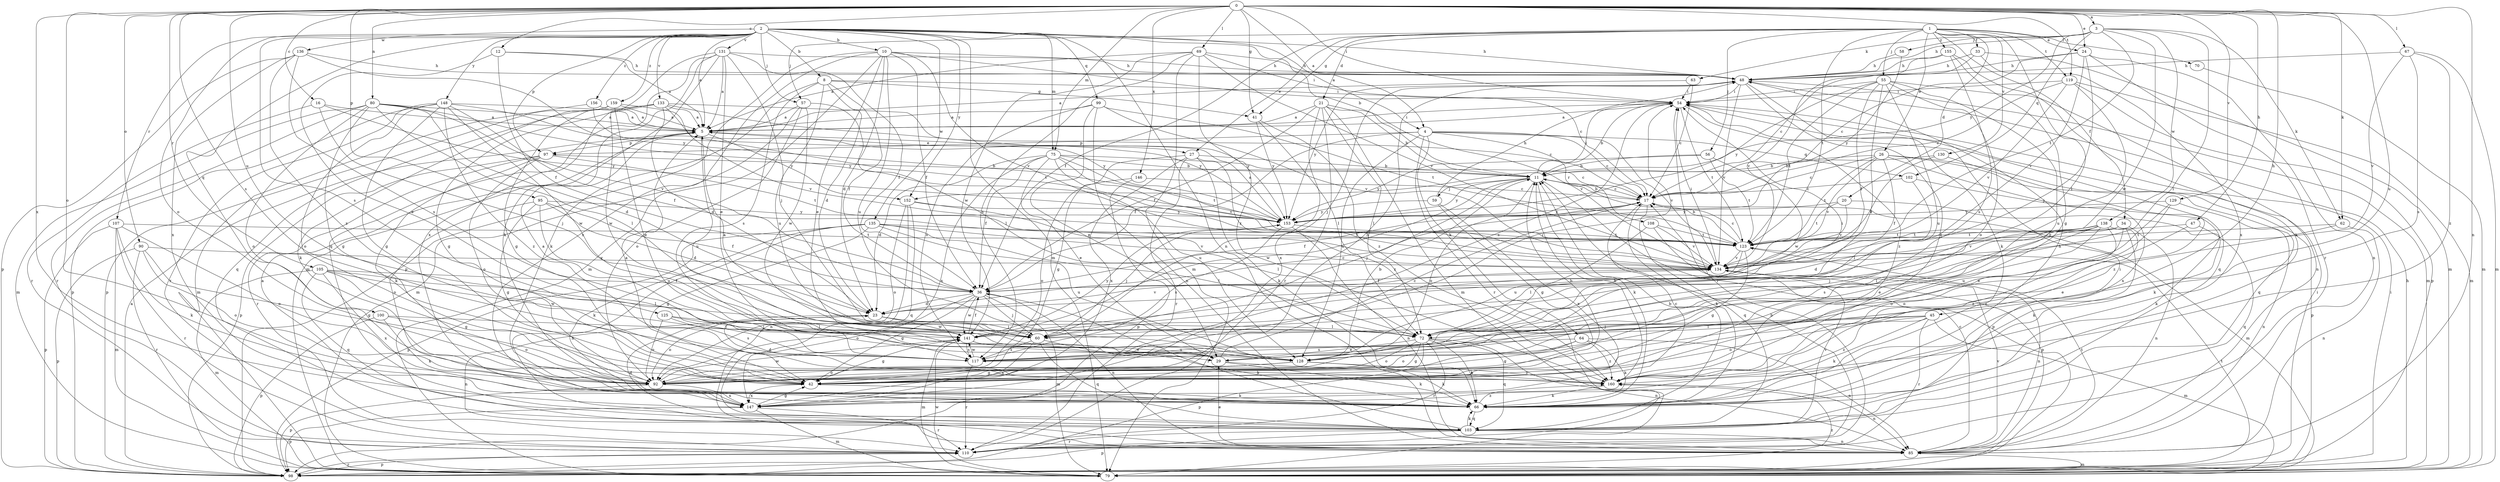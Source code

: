 strict digraph  {
0;
1;
2;
3;
4;
5;
8;
10;
11;
12;
16;
17;
20;
21;
23;
24;
26;
27;
29;
33;
34;
36;
41;
42;
45;
47;
48;
54;
55;
56;
57;
58;
59;
60;
62;
63;
64;
66;
67;
69;
70;
72;
75;
79;
80;
85;
90;
92;
95;
97;
98;
99;
100;
102;
103;
105;
107;
108;
110;
117;
119;
123;
125;
128;
129;
130;
131;
133;
134;
135;
136;
138;
141;
146;
147;
148;
152;
153;
155;
156;
159;
160;
0 -> 3  [label=a];
0 -> 4  [label=a];
0 -> 12  [label=c];
0 -> 16  [label=c];
0 -> 24  [label=e];
0 -> 41  [label=g];
0 -> 45  [label=h];
0 -> 47  [label=h];
0 -> 54  [label=i];
0 -> 62  [label=k];
0 -> 67  [label=l];
0 -> 69  [label=l];
0 -> 75  [label=m];
0 -> 80  [label=n];
0 -> 85  [label=n];
0 -> 90  [label=o];
0 -> 92  [label=o];
0 -> 95  [label=p];
0 -> 105  [label=r];
0 -> 117  [label=s];
0 -> 119  [label=t];
0 -> 125  [label=u];
0 -> 128  [label=u];
0 -> 129  [label=v];
0 -> 146  [label=x];
0 -> 147  [label=x];
1 -> 20  [label=d];
1 -> 21  [label=d];
1 -> 24  [label=e];
1 -> 26  [label=e];
1 -> 27  [label=e];
1 -> 33  [label=f];
1 -> 34  [label=f];
1 -> 36  [label=f];
1 -> 41  [label=g];
1 -> 55  [label=j];
1 -> 56  [label=j];
1 -> 57  [label=j];
1 -> 70  [label=l];
1 -> 72  [label=l];
1 -> 119  [label=t];
1 -> 123  [label=t];
1 -> 130  [label=v];
1 -> 155  [label=z];
2 -> 4  [label=a];
2 -> 5  [label=a];
2 -> 8  [label=b];
2 -> 10  [label=b];
2 -> 11  [label=b];
2 -> 48  [label=h];
2 -> 57  [label=j];
2 -> 75  [label=m];
2 -> 79  [label=m];
2 -> 85  [label=n];
2 -> 92  [label=o];
2 -> 97  [label=p];
2 -> 99  [label=q];
2 -> 100  [label=q];
2 -> 107  [label=r];
2 -> 117  [label=s];
2 -> 131  [label=v];
2 -> 133  [label=v];
2 -> 135  [label=w];
2 -> 136  [label=w];
2 -> 148  [label=y];
2 -> 152  [label=y];
2 -> 156  [label=z];
2 -> 159  [label=z];
3 -> 48  [label=h];
3 -> 58  [label=j];
3 -> 62  [label=k];
3 -> 63  [label=k];
3 -> 72  [label=l];
3 -> 102  [label=q];
3 -> 123  [label=t];
3 -> 138  [label=w];
3 -> 141  [label=w];
3 -> 152  [label=y];
4 -> 17  [label=c];
4 -> 36  [label=f];
4 -> 64  [label=k];
4 -> 97  [label=p];
4 -> 102  [label=q];
4 -> 108  [label=r];
4 -> 110  [label=r];
4 -> 128  [label=u];
4 -> 134  [label=v];
5 -> 27  [label=e];
5 -> 54  [label=i];
5 -> 97  [label=p];
5 -> 128  [label=u];
5 -> 152  [label=y];
8 -> 23  [label=d];
8 -> 36  [label=f];
8 -> 41  [label=g];
8 -> 54  [label=i];
8 -> 66  [label=k];
8 -> 117  [label=s];
8 -> 128  [label=u];
10 -> 17  [label=c];
10 -> 23  [label=d];
10 -> 29  [label=e];
10 -> 36  [label=f];
10 -> 48  [label=h];
10 -> 79  [label=m];
10 -> 98  [label=p];
10 -> 128  [label=u];
10 -> 134  [label=v];
10 -> 147  [label=x];
11 -> 17  [label=c];
11 -> 54  [label=i];
11 -> 59  [label=j];
11 -> 60  [label=j];
11 -> 66  [label=k];
11 -> 92  [label=o];
11 -> 98  [label=p];
11 -> 141  [label=w];
11 -> 153  [label=y];
12 -> 5  [label=a];
12 -> 29  [label=e];
12 -> 36  [label=f];
12 -> 48  [label=h];
16 -> 5  [label=a];
16 -> 60  [label=j];
16 -> 110  [label=r];
16 -> 153  [label=y];
17 -> 11  [label=b];
17 -> 36  [label=f];
17 -> 66  [label=k];
17 -> 79  [label=m];
17 -> 103  [label=q];
17 -> 153  [label=y];
20 -> 66  [label=k];
20 -> 123  [label=t];
20 -> 134  [label=v];
20 -> 153  [label=y];
21 -> 5  [label=a];
21 -> 11  [label=b];
21 -> 36  [label=f];
21 -> 72  [label=l];
21 -> 79  [label=m];
21 -> 110  [label=r];
21 -> 134  [label=v];
21 -> 147  [label=x];
23 -> 17  [label=c];
23 -> 60  [label=j];
23 -> 72  [label=l];
23 -> 85  [label=n];
23 -> 92  [label=o];
23 -> 134  [label=v];
23 -> 141  [label=w];
24 -> 17  [label=c];
24 -> 48  [label=h];
24 -> 60  [label=j];
24 -> 85  [label=n];
24 -> 110  [label=r];
24 -> 134  [label=v];
26 -> 11  [label=b];
26 -> 17  [label=c];
26 -> 36  [label=f];
26 -> 98  [label=p];
26 -> 103  [label=q];
26 -> 123  [label=t];
26 -> 134  [label=v];
26 -> 147  [label=x];
27 -> 11  [label=b];
27 -> 42  [label=g];
27 -> 66  [label=k];
27 -> 110  [label=r];
27 -> 147  [label=x];
27 -> 160  [label=z];
29 -> 17  [label=c];
29 -> 66  [label=k];
29 -> 160  [label=z];
33 -> 17  [label=c];
33 -> 48  [label=h];
33 -> 79  [label=m];
33 -> 147  [label=x];
34 -> 23  [label=d];
34 -> 66  [label=k];
34 -> 85  [label=n];
34 -> 123  [label=t];
34 -> 160  [label=z];
36 -> 23  [label=d];
36 -> 42  [label=g];
36 -> 60  [label=j];
36 -> 79  [label=m];
36 -> 85  [label=n];
36 -> 92  [label=o];
36 -> 141  [label=w];
41 -> 72  [label=l];
41 -> 153  [label=y];
41 -> 160  [label=z];
42 -> 5  [label=a];
42 -> 11  [label=b];
42 -> 66  [label=k];
42 -> 147  [label=x];
45 -> 60  [label=j];
45 -> 66  [label=k];
45 -> 72  [label=l];
45 -> 79  [label=m];
45 -> 92  [label=o];
45 -> 110  [label=r];
45 -> 160  [label=z];
47 -> 92  [label=o];
47 -> 103  [label=q];
47 -> 123  [label=t];
48 -> 54  [label=i];
48 -> 60  [label=j];
48 -> 66  [label=k];
48 -> 79  [label=m];
48 -> 134  [label=v];
48 -> 153  [label=y];
48 -> 160  [label=z];
54 -> 5  [label=a];
54 -> 11  [label=b];
54 -> 103  [label=q];
54 -> 117  [label=s];
54 -> 123  [label=t];
54 -> 160  [label=z];
55 -> 36  [label=f];
55 -> 42  [label=g];
55 -> 54  [label=i];
55 -> 72  [label=l];
55 -> 85  [label=n];
55 -> 92  [label=o];
55 -> 123  [label=t];
55 -> 128  [label=u];
55 -> 153  [label=y];
56 -> 11  [label=b];
56 -> 123  [label=t];
56 -> 141  [label=w];
56 -> 153  [label=y];
57 -> 5  [label=a];
57 -> 72  [label=l];
57 -> 79  [label=m];
57 -> 92  [label=o];
57 -> 141  [label=w];
58 -> 48  [label=h];
58 -> 153  [label=y];
59 -> 42  [label=g];
59 -> 48  [label=h];
59 -> 147  [label=x];
59 -> 153  [label=y];
60 -> 5  [label=a];
60 -> 66  [label=k];
60 -> 103  [label=q];
60 -> 117  [label=s];
60 -> 147  [label=x];
62 -> 29  [label=e];
62 -> 85  [label=n];
62 -> 123  [label=t];
63 -> 5  [label=a];
63 -> 17  [label=c];
63 -> 54  [label=i];
64 -> 42  [label=g];
64 -> 66  [label=k];
64 -> 85  [label=n];
64 -> 92  [label=o];
64 -> 117  [label=s];
64 -> 160  [label=z];
66 -> 48  [label=h];
66 -> 103  [label=q];
66 -> 160  [label=z];
67 -> 48  [label=h];
67 -> 79  [label=m];
67 -> 117  [label=s];
67 -> 134  [label=v];
67 -> 160  [label=z];
69 -> 5  [label=a];
69 -> 48  [label=h];
69 -> 54  [label=i];
69 -> 79  [label=m];
69 -> 117  [label=s];
69 -> 134  [label=v];
69 -> 141  [label=w];
69 -> 160  [label=z];
70 -> 79  [label=m];
72 -> 29  [label=e];
72 -> 42  [label=g];
72 -> 54  [label=i];
72 -> 66  [label=k];
72 -> 85  [label=n];
72 -> 92  [label=o];
72 -> 98  [label=p];
72 -> 103  [label=q];
72 -> 110  [label=r];
75 -> 11  [label=b];
75 -> 17  [label=c];
75 -> 23  [label=d];
75 -> 29  [label=e];
75 -> 36  [label=f];
75 -> 123  [label=t];
75 -> 128  [label=u];
75 -> 134  [label=v];
75 -> 147  [label=x];
79 -> 48  [label=h];
79 -> 54  [label=i];
79 -> 141  [label=w];
80 -> 5  [label=a];
80 -> 23  [label=d];
80 -> 42  [label=g];
80 -> 72  [label=l];
80 -> 79  [label=m];
80 -> 92  [label=o];
80 -> 110  [label=r];
80 -> 134  [label=v];
80 -> 153  [label=y];
85 -> 17  [label=c];
85 -> 29  [label=e];
85 -> 79  [label=m];
85 -> 123  [label=t];
85 -> 134  [label=v];
90 -> 42  [label=g];
90 -> 92  [label=o];
90 -> 98  [label=p];
90 -> 110  [label=r];
90 -> 134  [label=v];
92 -> 48  [label=h];
92 -> 98  [label=p];
92 -> 141  [label=w];
92 -> 147  [label=x];
95 -> 23  [label=d];
95 -> 36  [label=f];
95 -> 42  [label=g];
95 -> 92  [label=o];
95 -> 128  [label=u];
95 -> 153  [label=y];
97 -> 11  [label=b];
97 -> 66  [label=k];
97 -> 92  [label=o];
97 -> 98  [label=p];
97 -> 110  [label=r];
97 -> 123  [label=t];
98 -> 5  [label=a];
98 -> 54  [label=i];
98 -> 110  [label=r];
98 -> 123  [label=t];
98 -> 160  [label=z];
99 -> 5  [label=a];
99 -> 29  [label=e];
99 -> 85  [label=n];
99 -> 117  [label=s];
99 -> 123  [label=t];
99 -> 134  [label=v];
100 -> 60  [label=j];
100 -> 66  [label=k];
100 -> 92  [label=o];
100 -> 98  [label=p];
102 -> 17  [label=c];
102 -> 66  [label=k];
102 -> 72  [label=l];
103 -> 5  [label=a];
103 -> 11  [label=b];
103 -> 23  [label=d];
103 -> 36  [label=f];
103 -> 54  [label=i];
103 -> 66  [label=k];
103 -> 85  [label=n];
103 -> 98  [label=p];
103 -> 110  [label=r];
103 -> 134  [label=v];
105 -> 36  [label=f];
105 -> 42  [label=g];
105 -> 72  [label=l];
105 -> 79  [label=m];
105 -> 103  [label=q];
105 -> 141  [label=w];
105 -> 147  [label=x];
107 -> 66  [label=k];
107 -> 79  [label=m];
107 -> 92  [label=o];
107 -> 98  [label=p];
107 -> 110  [label=r];
107 -> 123  [label=t];
108 -> 98  [label=p];
108 -> 123  [label=t];
108 -> 128  [label=u];
108 -> 134  [label=v];
110 -> 11  [label=b];
110 -> 54  [label=i];
110 -> 98  [label=p];
117 -> 5  [label=a];
117 -> 54  [label=i];
117 -> 110  [label=r];
117 -> 141  [label=w];
119 -> 17  [label=c];
119 -> 54  [label=i];
119 -> 79  [label=m];
119 -> 98  [label=p];
119 -> 128  [label=u];
119 -> 134  [label=v];
123 -> 11  [label=b];
123 -> 17  [label=c];
123 -> 42  [label=g];
123 -> 72  [label=l];
123 -> 134  [label=v];
125 -> 60  [label=j];
125 -> 72  [label=l];
125 -> 92  [label=o];
125 -> 117  [label=s];
128 -> 11  [label=b];
128 -> 42  [label=g];
128 -> 66  [label=k];
128 -> 92  [label=o];
128 -> 160  [label=z];
129 -> 29  [label=e];
129 -> 85  [label=n];
129 -> 128  [label=u];
129 -> 153  [label=y];
130 -> 11  [label=b];
130 -> 134  [label=v];
130 -> 160  [label=z];
131 -> 5  [label=a];
131 -> 29  [label=e];
131 -> 36  [label=f];
131 -> 48  [label=h];
131 -> 60  [label=j];
131 -> 66  [label=k];
131 -> 79  [label=m];
131 -> 103  [label=q];
131 -> 147  [label=x];
133 -> 5  [label=a];
133 -> 17  [label=c];
133 -> 23  [label=d];
133 -> 42  [label=g];
133 -> 103  [label=q];
133 -> 134  [label=v];
133 -> 141  [label=w];
133 -> 153  [label=y];
134 -> 36  [label=f];
134 -> 54  [label=i];
134 -> 85  [label=n];
135 -> 42  [label=g];
135 -> 66  [label=k];
135 -> 72  [label=l];
135 -> 85  [label=n];
135 -> 98  [label=p];
135 -> 123  [label=t];
135 -> 128  [label=u];
135 -> 134  [label=v];
136 -> 48  [label=h];
136 -> 98  [label=p];
136 -> 117  [label=s];
136 -> 147  [label=x];
136 -> 153  [label=y];
136 -> 160  [label=z];
138 -> 29  [label=e];
138 -> 60  [label=j];
138 -> 72  [label=l];
138 -> 92  [label=o];
138 -> 117  [label=s];
138 -> 123  [label=t];
138 -> 134  [label=v];
138 -> 160  [label=z];
141 -> 29  [label=e];
141 -> 36  [label=f];
141 -> 42  [label=g];
141 -> 79  [label=m];
141 -> 117  [label=s];
141 -> 128  [label=u];
141 -> 153  [label=y];
146 -> 17  [label=c];
146 -> 92  [label=o];
146 -> 98  [label=p];
147 -> 17  [label=c];
147 -> 42  [label=g];
147 -> 79  [label=m];
147 -> 98  [label=p];
147 -> 110  [label=r];
148 -> 5  [label=a];
148 -> 36  [label=f];
148 -> 42  [label=g];
148 -> 92  [label=o];
148 -> 98  [label=p];
148 -> 110  [label=r];
148 -> 141  [label=w];
148 -> 153  [label=y];
148 -> 160  [label=z];
152 -> 72  [label=l];
152 -> 85  [label=n];
152 -> 92  [label=o];
152 -> 103  [label=q];
152 -> 153  [label=y];
153 -> 5  [label=a];
153 -> 60  [label=j];
153 -> 85  [label=n];
153 -> 117  [label=s];
153 -> 123  [label=t];
155 -> 42  [label=g];
155 -> 48  [label=h];
155 -> 66  [label=k];
155 -> 117  [label=s];
155 -> 134  [label=v];
156 -> 5  [label=a];
156 -> 79  [label=m];
156 -> 153  [label=y];
159 -> 5  [label=a];
159 -> 29  [label=e];
159 -> 42  [label=g];
159 -> 66  [label=k];
159 -> 98  [label=p];
159 -> 123  [label=t];
160 -> 11  [label=b];
160 -> 23  [label=d];
160 -> 66  [label=k];
160 -> 85  [label=n];
}
